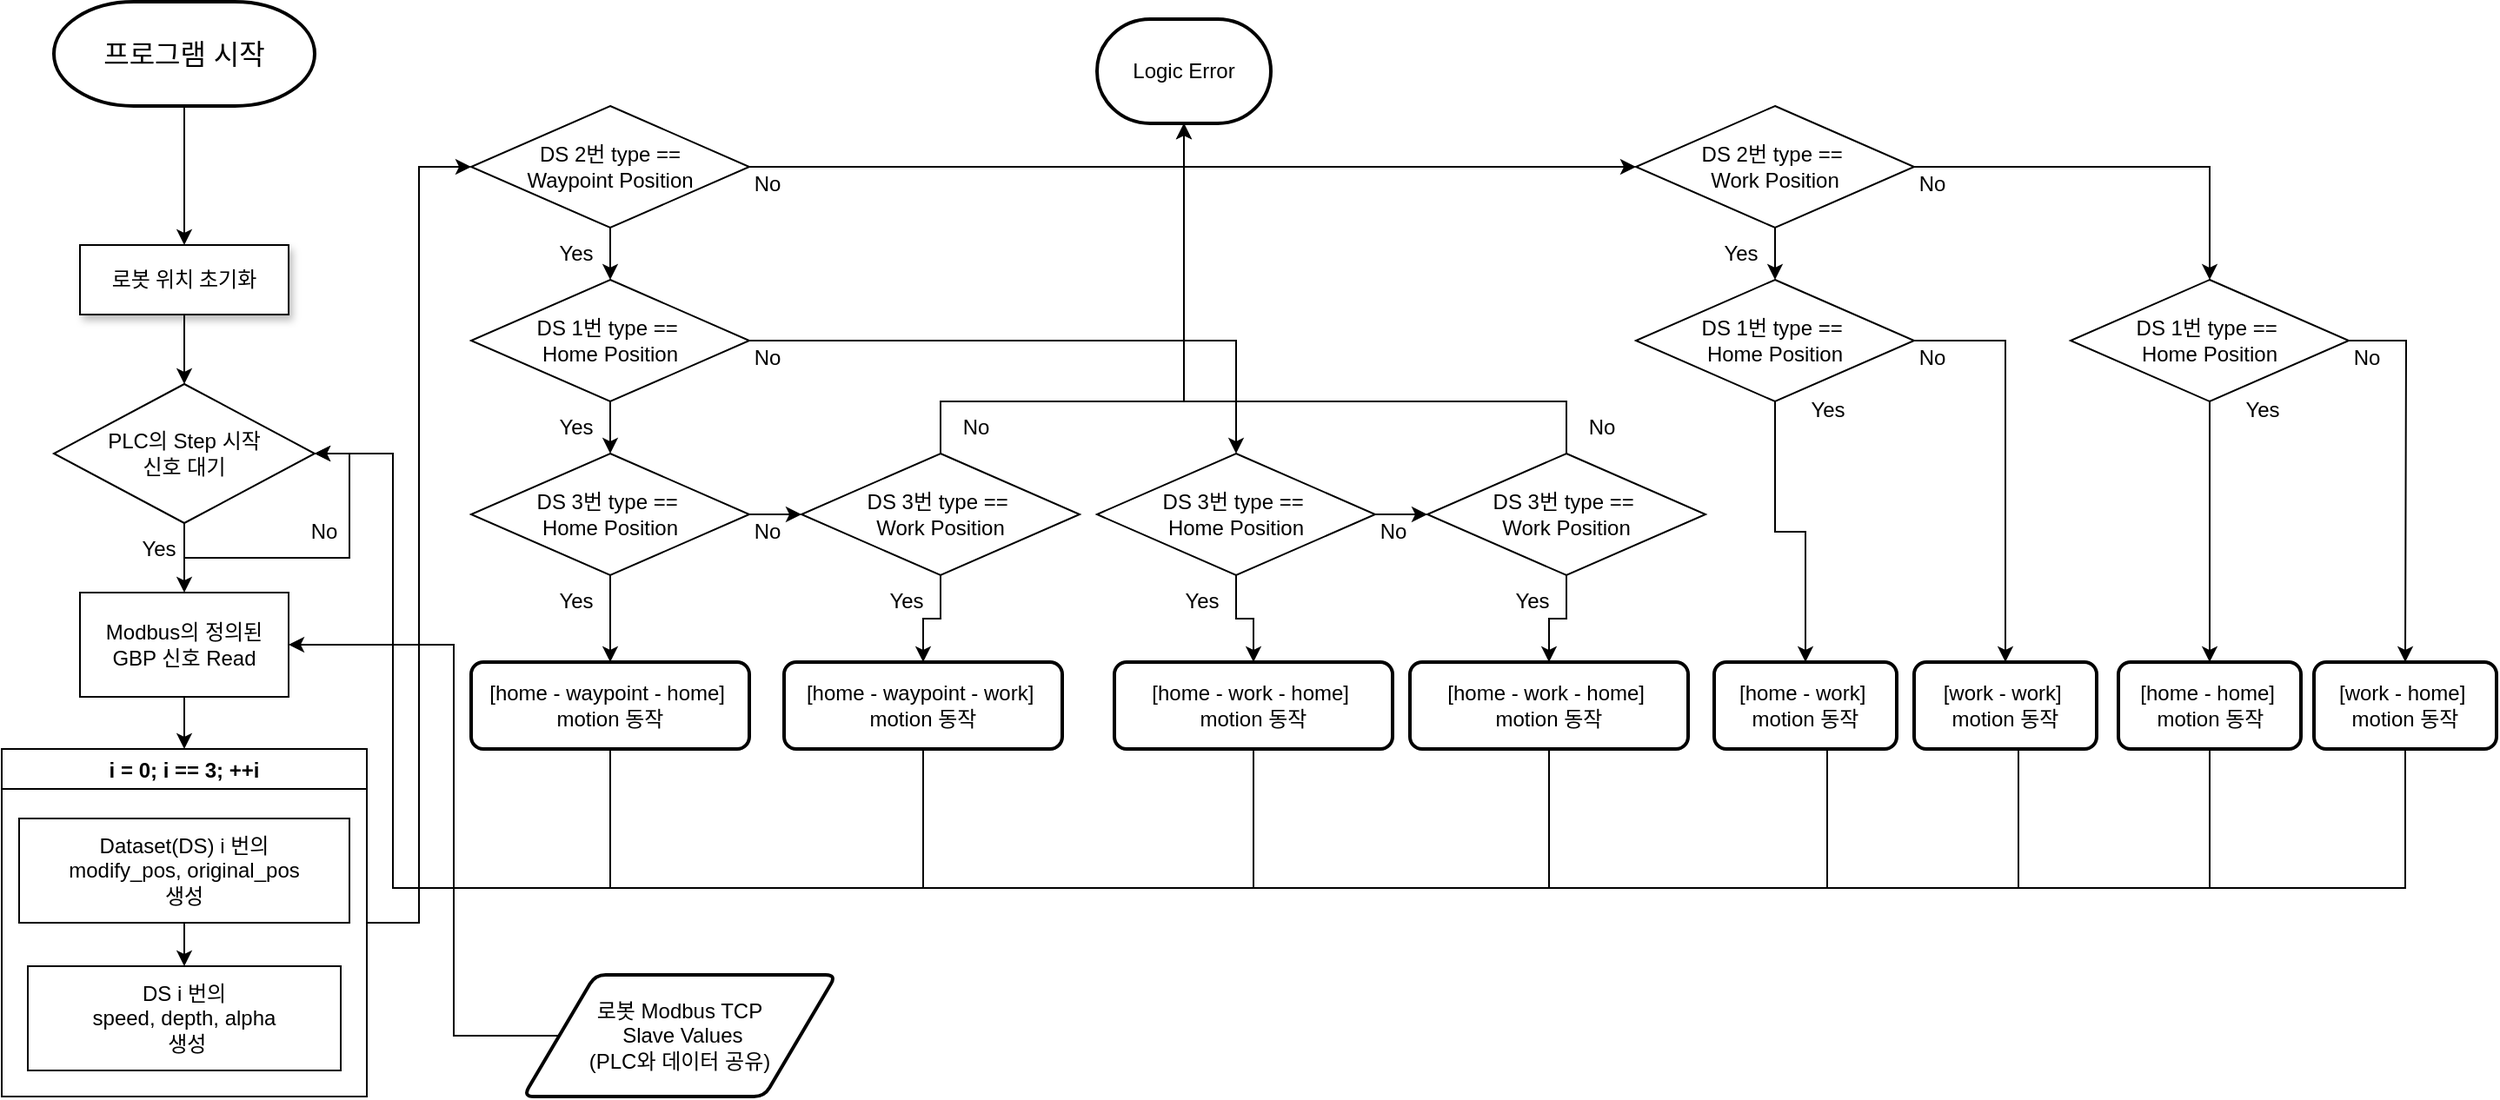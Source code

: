 <mxfile version="21.7.2" type="github">
  <diagram name="Page-1" id="edf60f1a-56cd-e834-aa8a-f176f3a09ee4">
    <mxGraphModel dx="2049" dy="1071" grid="1" gridSize="10" guides="1" tooltips="1" connect="1" arrows="1" fold="1" page="1" pageScale="1" pageWidth="1600" pageHeight="900" background="none" math="0" shadow="0">
      <root>
        <mxCell id="0" />
        <mxCell id="1" parent="0" />
        <mxCell id="Onwb_rKvrAMNe6CG3988-57" style="edgeStyle=orthogonalEdgeStyle;rounded=0;orthogonalLoop=1;jettySize=auto;html=1;exitX=0.5;exitY=1;exitDx=0;exitDy=0;exitPerimeter=0;entryX=0.5;entryY=0;entryDx=0;entryDy=0;" parent="1" source="Onwb_rKvrAMNe6CG3988-2" target="Onwb_rKvrAMNe6CG3988-49" edge="1">
          <mxGeometry relative="1" as="geometry" />
        </mxCell>
        <mxCell id="Onwb_rKvrAMNe6CG3988-2" value="&lt;font style=&quot;font-size: 16px;&quot;&gt;프로그램 시작&lt;/font&gt;" style="strokeWidth=2;html=1;shape=mxgraph.flowchart.terminator;whiteSpace=wrap;" parent="1" vertex="1">
          <mxGeometry x="113" y="135" width="150" height="60" as="geometry" />
        </mxCell>
        <mxCell id="Onwb_rKvrAMNe6CG3988-58" style="edgeStyle=orthogonalEdgeStyle;rounded=0;orthogonalLoop=1;jettySize=auto;html=1;entryX=0.5;entryY=0;entryDx=0;entryDy=0;exitX=0.5;exitY=1;exitDx=0;exitDy=0;" parent="1" source="Onwb_rKvrAMNe6CG3988-49" target="Onwb_rKvrAMNe6CG3988-80" edge="1">
          <mxGeometry relative="1" as="geometry">
            <mxPoint x="290.5" y="345" as="targetPoint" />
          </mxGeometry>
        </mxCell>
        <mxCell id="Onwb_rKvrAMNe6CG3988-49" value="&lt;font style=&quot;font-size: 12px;&quot;&gt;로봇 위치 초기화&lt;/font&gt;" style="whiteSpace=wrap;html=1;rounded=0;shadow=1;labelBackgroundColor=none;strokeWidth=1;fontFamily=Verdana;fontSize=8;align=center;" parent="1" vertex="1">
          <mxGeometry x="128" y="275" width="120" height="40" as="geometry" />
        </mxCell>
        <mxCell id="Onwb_rKvrAMNe6CG3988-86" value="" style="edgeStyle=orthogonalEdgeStyle;rounded=0;orthogonalLoop=1;jettySize=auto;html=1;entryX=0.5;entryY=0;entryDx=0;entryDy=0;" parent="1" source="Onwb_rKvrAMNe6CG3988-77" target="Onwb_rKvrAMNe6CG3988-92" edge="1">
          <mxGeometry relative="1" as="geometry">
            <mxPoint x="613" y="180" as="targetPoint" />
          </mxGeometry>
        </mxCell>
        <mxCell id="Onwb_rKvrAMNe6CG3988-77" value="Modbus의 정의된 GBP 신호 Read" style="whiteSpace=wrap;html=1;" parent="1" vertex="1">
          <mxGeometry x="128" y="475" width="120" height="60" as="geometry" />
        </mxCell>
        <mxCell id="Onwb_rKvrAMNe6CG3988-78" value="" style="edgeStyle=orthogonalEdgeStyle;rounded=0;orthogonalLoop=1;jettySize=auto;html=1;entryX=1;entryY=0.5;entryDx=0;entryDy=0;exitX=0.5;exitY=1;exitDx=0;exitDy=0;" parent="1" source="Onwb_rKvrAMNe6CG3988-80" target="Onwb_rKvrAMNe6CG3988-80" edge="1">
          <mxGeometry relative="1" as="geometry">
            <mxPoint x="188" y="475" as="targetPoint" />
          </mxGeometry>
        </mxCell>
        <mxCell id="Onwb_rKvrAMNe6CG3988-79" style="edgeStyle=orthogonalEdgeStyle;rounded=0;orthogonalLoop=1;jettySize=auto;html=1;entryX=0.5;entryY=0;entryDx=0;entryDy=0;" parent="1" source="Onwb_rKvrAMNe6CG3988-80" target="Onwb_rKvrAMNe6CG3988-77" edge="1">
          <mxGeometry relative="1" as="geometry" />
        </mxCell>
        <mxCell id="Onwb_rKvrAMNe6CG3988-80" value="PLC의 Step 시작 &lt;br&gt;신호 대기" style="rhombus;whiteSpace=wrap;html=1;" parent="1" vertex="1">
          <mxGeometry x="113" y="355" width="150" height="80" as="geometry" />
        </mxCell>
        <mxCell id="Onwb_rKvrAMNe6CG3988-81" value="No" style="text;html=1;align=center;verticalAlign=middle;resizable=0;points=[];autosize=1;strokeColor=none;fillColor=none;" parent="1" vertex="1">
          <mxGeometry x="248" y="425" width="40" height="30" as="geometry" />
        </mxCell>
        <mxCell id="Onwb_rKvrAMNe6CG3988-82" value="Yes" style="text;html=1;align=center;verticalAlign=middle;resizable=0;points=[];autosize=1;strokeColor=none;fillColor=none;" parent="1" vertex="1">
          <mxGeometry x="153" y="435" width="40" height="30" as="geometry" />
        </mxCell>
        <mxCell id="Onwb_rKvrAMNe6CG3988-84" style="edgeStyle=orthogonalEdgeStyle;rounded=0;orthogonalLoop=1;jettySize=auto;html=1;exitX=0;exitY=0.5;exitDx=0;exitDy=0;entryX=1;entryY=0.5;entryDx=0;entryDy=0;" parent="1" source="Onwb_rKvrAMNe6CG3988-87" target="Onwb_rKvrAMNe6CG3988-77" edge="1">
          <mxGeometry relative="1" as="geometry">
            <mxPoint x="40.5" y="235" as="sourcePoint" />
            <mxPoint x="403" y="515" as="targetPoint" />
            <Array as="points">
              <mxPoint x="343" y="730" />
              <mxPoint x="343" y="505" />
            </Array>
          </mxGeometry>
        </mxCell>
        <mxCell id="Onwb_rKvrAMNe6CG3988-87" value="로봇 Modbus TCP&lt;br style=&quot;border-color: var(--border-color);&quot;&gt;&amp;nbsp;Slave Values&lt;br style=&quot;border-color: var(--border-color);&quot;&gt;(PLC와 데이터 공유)" style="shape=parallelogram;html=1;strokeWidth=2;perimeter=parallelogramPerimeter;whiteSpace=wrap;rounded=1;arcSize=12;size=0.23;" parent="1" vertex="1">
          <mxGeometry x="383" y="695" width="180" height="70" as="geometry" />
        </mxCell>
        <mxCell id="Onwb_rKvrAMNe6CG3988-100" value="" style="edgeStyle=orthogonalEdgeStyle;rounded=0;orthogonalLoop=1;jettySize=auto;html=1;entryX=0;entryY=0.5;entryDx=0;entryDy=0;" parent="1" source="Onwb_rKvrAMNe6CG3988-92" target="Onwb_rKvrAMNe6CG3988-99" edge="1">
          <mxGeometry relative="1" as="geometry" />
        </mxCell>
        <mxCell id="Onwb_rKvrAMNe6CG3988-92" value="i = 0; i == 3; ++i" style="swimlane;" parent="1" vertex="1">
          <mxGeometry x="83" y="565" width="210" height="200" as="geometry" />
        </mxCell>
        <mxCell id="Onwb_rKvrAMNe6CG3988-95" value="" style="edgeStyle=orthogonalEdgeStyle;rounded=0;orthogonalLoop=1;jettySize=auto;html=1;" parent="Onwb_rKvrAMNe6CG3988-92" source="Onwb_rKvrAMNe6CG3988-93" target="Onwb_rKvrAMNe6CG3988-94" edge="1">
          <mxGeometry relative="1" as="geometry" />
        </mxCell>
        <mxCell id="Onwb_rKvrAMNe6CG3988-93" value="Dataset(DS) i 번의&lt;br&gt;modify_pos, original_pos &lt;br&gt;생성" style="whiteSpace=wrap;html=1;" parent="Onwb_rKvrAMNe6CG3988-92" vertex="1">
          <mxGeometry x="10" y="40" width="190" height="60" as="geometry" />
        </mxCell>
        <mxCell id="Onwb_rKvrAMNe6CG3988-94" value="DS i 번의&lt;br&gt;speed, depth, alpha&lt;br&gt;&amp;nbsp;생성" style="whiteSpace=wrap;html=1;" parent="Onwb_rKvrAMNe6CG3988-92" vertex="1">
          <mxGeometry x="15" y="125" width="180" height="60" as="geometry" />
        </mxCell>
        <mxCell id="Onwb_rKvrAMNe6CG3988-102" value="" style="edgeStyle=orthogonalEdgeStyle;rounded=0;orthogonalLoop=1;jettySize=auto;html=1;" parent="1" source="Onwb_rKvrAMNe6CG3988-99" target="Onwb_rKvrAMNe6CG3988-101" edge="1">
          <mxGeometry relative="1" as="geometry" />
        </mxCell>
        <mxCell id="Onwb_rKvrAMNe6CG3988-104" value="" style="edgeStyle=orthogonalEdgeStyle;rounded=0;orthogonalLoop=1;jettySize=auto;html=1;" parent="1" source="Onwb_rKvrAMNe6CG3988-99" target="Onwb_rKvrAMNe6CG3988-103" edge="1">
          <mxGeometry relative="1" as="geometry" />
        </mxCell>
        <mxCell id="Onwb_rKvrAMNe6CG3988-99" value="&lt;span style=&quot;font-weight: normal;&quot;&gt;DS 2번 type ==&lt;br&gt;Waypoint Position&lt;br&gt;&lt;/span&gt;" style="rhombus;whiteSpace=wrap;html=1;fontStyle=1;startSize=23;" parent="1" vertex="1">
          <mxGeometry x="353" y="195" width="160" height="70" as="geometry" />
        </mxCell>
        <mxCell id="Onwb_rKvrAMNe6CG3988-106" value="" style="edgeStyle=orthogonalEdgeStyle;rounded=0;orthogonalLoop=1;jettySize=auto;html=1;" parent="1" source="Onwb_rKvrAMNe6CG3988-101" target="Onwb_rKvrAMNe6CG3988-105" edge="1">
          <mxGeometry relative="1" as="geometry" />
        </mxCell>
        <mxCell id="Onwb_rKvrAMNe6CG3988-111" value="" style="edgeStyle=orthogonalEdgeStyle;rounded=0;orthogonalLoop=1;jettySize=auto;html=1;" parent="1" source="Onwb_rKvrAMNe6CG3988-101" target="Onwb_rKvrAMNe6CG3988-110" edge="1">
          <mxGeometry relative="1" as="geometry" />
        </mxCell>
        <mxCell id="Onwb_rKvrAMNe6CG3988-101" value="&lt;span style=&quot;font-weight: normal;&quot;&gt;DS 1번 type ==&amp;nbsp;&lt;br&gt;Home Position&lt;br&gt;&lt;/span&gt;" style="rhombus;whiteSpace=wrap;html=1;fontStyle=1;startSize=23;" parent="1" vertex="1">
          <mxGeometry x="353" y="295" width="160" height="70" as="geometry" />
        </mxCell>
        <mxCell id="Onwb_rKvrAMNe6CG3988-143" style="edgeStyle=orthogonalEdgeStyle;rounded=0;orthogonalLoop=1;jettySize=auto;html=1;entryX=0.5;entryY=0;entryDx=0;entryDy=0;" parent="1" source="Onwb_rKvrAMNe6CG3988-103" target="Onwb_rKvrAMNe6CG3988-142" edge="1">
          <mxGeometry relative="1" as="geometry" />
        </mxCell>
        <mxCell id="Onwb_rKvrAMNe6CG3988-151" style="edgeStyle=orthogonalEdgeStyle;rounded=0;orthogonalLoop=1;jettySize=auto;html=1;entryX=0.5;entryY=0;entryDx=0;entryDy=0;" parent="1" source="Onwb_rKvrAMNe6CG3988-103" target="Onwb_rKvrAMNe6CG3988-153" edge="1">
          <mxGeometry relative="1" as="geometry">
            <mxPoint x="1433" y="295" as="targetPoint" />
          </mxGeometry>
        </mxCell>
        <mxCell id="Onwb_rKvrAMNe6CG3988-103" value="&lt;span style=&quot;font-weight: normal;&quot;&gt;DS 2번 type ==&amp;nbsp;&lt;br&gt;Work Position&lt;br&gt;&lt;/span&gt;" style="rhombus;whiteSpace=wrap;html=1;fontStyle=1;startSize=23;" parent="1" vertex="1">
          <mxGeometry x="1023" y="195" width="160" height="70" as="geometry" />
        </mxCell>
        <mxCell id="Onwb_rKvrAMNe6CG3988-108" value="" style="edgeStyle=orthogonalEdgeStyle;rounded=0;orthogonalLoop=1;jettySize=auto;html=1;entryX=0.5;entryY=0;entryDx=0;entryDy=0;" parent="1" source="Onwb_rKvrAMNe6CG3988-105" target="Onwb_rKvrAMNe6CG3988-109" edge="1">
          <mxGeometry relative="1" as="geometry">
            <mxPoint x="433" y="500" as="targetPoint" />
          </mxGeometry>
        </mxCell>
        <mxCell id="Onwb_rKvrAMNe6CG3988-113" value="" style="edgeStyle=orthogonalEdgeStyle;rounded=0;orthogonalLoop=1;jettySize=auto;html=1;" parent="1" source="Onwb_rKvrAMNe6CG3988-105" target="Onwb_rKvrAMNe6CG3988-112" edge="1">
          <mxGeometry relative="1" as="geometry" />
        </mxCell>
        <mxCell id="Onwb_rKvrAMNe6CG3988-105" value="&lt;span style=&quot;font-weight: normal;&quot;&gt;DS 3번 type ==&amp;nbsp;&lt;br&gt;Home Position&lt;br&gt;&lt;/span&gt;" style="rhombus;whiteSpace=wrap;html=1;fontStyle=1;startSize=23;" parent="1" vertex="1">
          <mxGeometry x="353" y="395" width="160" height="70" as="geometry" />
        </mxCell>
        <mxCell id="Onwb_rKvrAMNe6CG3988-163" style="edgeStyle=orthogonalEdgeStyle;rounded=0;orthogonalLoop=1;jettySize=auto;html=1;entryX=1;entryY=0.5;entryDx=0;entryDy=0;exitX=0.5;exitY=1;exitDx=0;exitDy=0;" parent="1" source="Onwb_rKvrAMNe6CG3988-109" target="Onwb_rKvrAMNe6CG3988-80" edge="1">
          <mxGeometry relative="1" as="geometry">
            <Array as="points">
              <mxPoint x="433" y="645" />
              <mxPoint x="308" y="645" />
              <mxPoint x="308" y="395" />
            </Array>
          </mxGeometry>
        </mxCell>
        <mxCell id="Onwb_rKvrAMNe6CG3988-109" value="[home - waypoint - home]&amp;nbsp;&lt;br style=&quot;border-color: var(--border-color);&quot;&gt;motion 동작" style="rounded=1;whiteSpace=wrap;html=1;absoluteArcSize=1;arcSize=14;strokeWidth=2;" parent="1" vertex="1">
          <mxGeometry x="353" y="515" width="160" height="50" as="geometry" />
        </mxCell>
        <mxCell id="Onwb_rKvrAMNe6CG3988-127" style="edgeStyle=orthogonalEdgeStyle;rounded=0;orthogonalLoop=1;jettySize=auto;html=1;exitX=1;exitY=0.5;exitDx=0;exitDy=0;entryX=0;entryY=0.5;entryDx=0;entryDy=0;" parent="1" source="Onwb_rKvrAMNe6CG3988-110" target="Onwb_rKvrAMNe6CG3988-133" edge="1">
          <mxGeometry relative="1" as="geometry">
            <mxPoint x="955" y="485" as="targetPoint" />
          </mxGeometry>
        </mxCell>
        <mxCell id="Onwb_rKvrAMNe6CG3988-129" style="edgeStyle=orthogonalEdgeStyle;rounded=0;orthogonalLoop=1;jettySize=auto;html=1;" parent="1" source="Onwb_rKvrAMNe6CG3988-110" target="Onwb_rKvrAMNe6CG3988-128" edge="1">
          <mxGeometry relative="1" as="geometry" />
        </mxCell>
        <mxCell id="Onwb_rKvrAMNe6CG3988-110" value="&lt;span style=&quot;font-weight: normal;&quot;&gt;DS 3번 type ==&amp;nbsp;&lt;br&gt;Home Position&lt;br&gt;&lt;/span&gt;" style="rhombus;whiteSpace=wrap;html=1;fontStyle=1;startSize=23;" parent="1" vertex="1">
          <mxGeometry x="713" y="395" width="160" height="70" as="geometry" />
        </mxCell>
        <mxCell id="Onwb_rKvrAMNe6CG3988-115" value="" style="edgeStyle=orthogonalEdgeStyle;rounded=0;orthogonalLoop=1;jettySize=auto;html=1;entryX=0.5;entryY=0;entryDx=0;entryDy=0;" parent="1" source="Onwb_rKvrAMNe6CG3988-112" target="Onwb_rKvrAMNe6CG3988-116" edge="1">
          <mxGeometry relative="1" as="geometry">
            <mxPoint x="623" y="550" as="targetPoint" />
          </mxGeometry>
        </mxCell>
        <mxCell id="Onwb_rKvrAMNe6CG3988-165" style="edgeStyle=orthogonalEdgeStyle;rounded=0;orthogonalLoop=1;jettySize=auto;html=1;exitX=0.5;exitY=0;exitDx=0;exitDy=0;entryX=0.5;entryY=1;entryDx=0;entryDy=0;entryPerimeter=0;" parent="1" source="Onwb_rKvrAMNe6CG3988-112" target="Onwb_rKvrAMNe6CG3988-138" edge="1">
          <mxGeometry relative="1" as="geometry">
            <Array as="points">
              <mxPoint x="623" y="365" />
              <mxPoint x="763" y="365" />
            </Array>
          </mxGeometry>
        </mxCell>
        <mxCell id="Onwb_rKvrAMNe6CG3988-112" value="&lt;span style=&quot;font-weight: normal;&quot;&gt;DS 3번 type ==&amp;nbsp;&lt;br&gt;Work Position&lt;br&gt;&lt;/span&gt;" style="rhombus;whiteSpace=wrap;html=1;fontStyle=1;startSize=23;" parent="1" vertex="1">
          <mxGeometry x="543" y="395" width="160" height="70" as="geometry" />
        </mxCell>
        <mxCell id="Onwb_rKvrAMNe6CG3988-180" style="edgeStyle=orthogonalEdgeStyle;rounded=0;orthogonalLoop=1;jettySize=auto;html=1;endArrow=none;endFill=0;" parent="1" source="Onwb_rKvrAMNe6CG3988-116" edge="1">
          <mxGeometry relative="1" as="geometry">
            <mxPoint x="433" y="645" as="targetPoint" />
            <Array as="points">
              <mxPoint x="613" y="645" />
            </Array>
          </mxGeometry>
        </mxCell>
        <mxCell id="Onwb_rKvrAMNe6CG3988-116" value="[home - waypoint - work]&amp;nbsp;&lt;br style=&quot;border-color: var(--border-color);&quot;&gt;motion 동작" style="rounded=1;whiteSpace=wrap;html=1;absoluteArcSize=1;arcSize=14;strokeWidth=2;" parent="1" vertex="1">
          <mxGeometry x="533" y="515" width="160" height="50" as="geometry" />
        </mxCell>
        <mxCell id="Onwb_rKvrAMNe6CG3988-117" value="Yes" style="text;html=1;align=center;verticalAlign=middle;resizable=0;points=[];autosize=1;strokeColor=none;fillColor=none;" parent="1" vertex="1">
          <mxGeometry x="393" y="265" width="40" height="30" as="geometry" />
        </mxCell>
        <mxCell id="Onwb_rKvrAMNe6CG3988-118" value="Yes" style="text;html=1;align=center;verticalAlign=middle;resizable=0;points=[];autosize=1;strokeColor=none;fillColor=none;" parent="1" vertex="1">
          <mxGeometry x="393" y="365" width="40" height="30" as="geometry" />
        </mxCell>
        <mxCell id="Onwb_rKvrAMNe6CG3988-119" value="Yes" style="text;html=1;align=center;verticalAlign=middle;resizable=0;points=[];autosize=1;strokeColor=none;fillColor=none;" parent="1" vertex="1">
          <mxGeometry x="393" y="465" width="40" height="30" as="geometry" />
        </mxCell>
        <mxCell id="Onwb_rKvrAMNe6CG3988-120" value="No" style="text;html=1;align=center;verticalAlign=middle;resizable=0;points=[];autosize=1;strokeColor=none;fillColor=none;" parent="1" vertex="1">
          <mxGeometry x="503" y="425" width="40" height="30" as="geometry" />
        </mxCell>
        <mxCell id="Onwb_rKvrAMNe6CG3988-121" value="No" style="text;html=1;align=center;verticalAlign=middle;resizable=0;points=[];autosize=1;strokeColor=none;fillColor=none;" parent="1" vertex="1">
          <mxGeometry x="503" y="225" width="40" height="30" as="geometry" />
        </mxCell>
        <mxCell id="Onwb_rKvrAMNe6CG3988-122" value="No" style="text;html=1;align=center;verticalAlign=middle;resizable=0;points=[];autosize=1;strokeColor=none;fillColor=none;" parent="1" vertex="1">
          <mxGeometry x="503" y="325" width="40" height="30" as="geometry" />
        </mxCell>
        <mxCell id="Onwb_rKvrAMNe6CG3988-123" value="No" style="text;html=1;align=center;verticalAlign=middle;resizable=0;points=[];autosize=1;strokeColor=none;fillColor=none;" parent="1" vertex="1">
          <mxGeometry x="623" y="365" width="40" height="30" as="geometry" />
        </mxCell>
        <mxCell id="Onwb_rKvrAMNe6CG3988-124" value="Yes" style="text;html=1;align=center;verticalAlign=middle;resizable=0;points=[];autosize=1;strokeColor=none;fillColor=none;" parent="1" vertex="1">
          <mxGeometry x="583" y="465" width="40" height="30" as="geometry" />
        </mxCell>
        <mxCell id="Onwb_rKvrAMNe6CG3988-128" value="[home - work - home]&amp;nbsp;&lt;br style=&quot;border-color: var(--border-color);&quot;&gt;motion 동작" style="rounded=1;whiteSpace=wrap;html=1;absoluteArcSize=1;arcSize=14;strokeWidth=2;" parent="1" vertex="1">
          <mxGeometry x="723" y="515" width="160" height="50" as="geometry" />
        </mxCell>
        <mxCell id="Onwb_rKvrAMNe6CG3988-130" value="Yes" style="text;html=1;align=center;verticalAlign=middle;resizable=0;points=[];autosize=1;strokeColor=none;fillColor=none;" parent="1" vertex="1">
          <mxGeometry x="753" y="465" width="40" height="30" as="geometry" />
        </mxCell>
        <mxCell id="Onwb_rKvrAMNe6CG3988-131" value="[home - work - home]&amp;nbsp;&lt;br style=&quot;border-color: var(--border-color);&quot;&gt;motion 동작" style="rounded=1;whiteSpace=wrap;html=1;absoluteArcSize=1;arcSize=14;strokeWidth=2;" parent="1" vertex="1">
          <mxGeometry x="893" y="515" width="160" height="50" as="geometry" />
        </mxCell>
        <mxCell id="Onwb_rKvrAMNe6CG3988-132" value="No" style="text;html=1;align=center;verticalAlign=middle;resizable=0;points=[];autosize=1;strokeColor=none;fillColor=none;" parent="1" vertex="1">
          <mxGeometry x="863" y="425" width="40" height="30" as="geometry" />
        </mxCell>
        <mxCell id="Onwb_rKvrAMNe6CG3988-134" style="edgeStyle=orthogonalEdgeStyle;rounded=0;orthogonalLoop=1;jettySize=auto;html=1;entryX=0.5;entryY=0;entryDx=0;entryDy=0;" parent="1" source="Onwb_rKvrAMNe6CG3988-133" target="Onwb_rKvrAMNe6CG3988-131" edge="1">
          <mxGeometry relative="1" as="geometry" />
        </mxCell>
        <mxCell id="Onwb_rKvrAMNe6CG3988-164" style="edgeStyle=orthogonalEdgeStyle;rounded=0;orthogonalLoop=1;jettySize=auto;html=1;entryX=0.5;entryY=1;entryDx=0;entryDy=0;entryPerimeter=0;exitX=0.5;exitY=0;exitDx=0;exitDy=0;" parent="1" source="Onwb_rKvrAMNe6CG3988-133" target="Onwb_rKvrAMNe6CG3988-138" edge="1">
          <mxGeometry relative="1" as="geometry">
            <Array as="points">
              <mxPoint x="983" y="365" />
              <mxPoint x="763" y="365" />
            </Array>
          </mxGeometry>
        </mxCell>
        <mxCell id="Onwb_rKvrAMNe6CG3988-133" value="&lt;span style=&quot;font-weight: normal;&quot;&gt;DS 3번 type ==&amp;nbsp;&lt;br&gt;Work Position&lt;br&gt;&lt;/span&gt;" style="rhombus;whiteSpace=wrap;html=1;fontStyle=1;startSize=23;" parent="1" vertex="1">
          <mxGeometry x="903" y="395" width="160" height="70" as="geometry" />
        </mxCell>
        <mxCell id="Onwb_rKvrAMNe6CG3988-135" value="Yes" style="text;html=1;align=center;verticalAlign=middle;resizable=0;points=[];autosize=1;strokeColor=none;fillColor=none;" parent="1" vertex="1">
          <mxGeometry x="943" y="465" width="40" height="30" as="geometry" />
        </mxCell>
        <mxCell id="Onwb_rKvrAMNe6CG3988-138" value="Logic Error" style="strokeWidth=2;html=1;shape=mxgraph.flowchart.terminator;whiteSpace=wrap;" parent="1" vertex="1">
          <mxGeometry x="713" y="145" width="100" height="60" as="geometry" />
        </mxCell>
        <mxCell id="Onwb_rKvrAMNe6CG3988-139" value="No" style="text;html=1;align=center;verticalAlign=middle;resizable=0;points=[];autosize=1;strokeColor=none;fillColor=none;" parent="1" vertex="1">
          <mxGeometry x="983" y="365" width="40" height="30" as="geometry" />
        </mxCell>
        <mxCell id="Onwb_rKvrAMNe6CG3988-146" style="edgeStyle=orthogonalEdgeStyle;rounded=0;orthogonalLoop=1;jettySize=auto;html=1;entryX=0.5;entryY=0;entryDx=0;entryDy=0;" parent="1" source="Onwb_rKvrAMNe6CG3988-142" target="Onwb_rKvrAMNe6CG3988-145" edge="1">
          <mxGeometry relative="1" as="geometry" />
        </mxCell>
        <mxCell id="Onwb_rKvrAMNe6CG3988-148" style="edgeStyle=orthogonalEdgeStyle;rounded=0;orthogonalLoop=1;jettySize=auto;html=1;exitX=1;exitY=0.5;exitDx=0;exitDy=0;" parent="1" source="Onwb_rKvrAMNe6CG3988-142" target="Onwb_rKvrAMNe6CG3988-149" edge="1">
          <mxGeometry relative="1" as="geometry">
            <mxPoint x="1263" y="465" as="targetPoint" />
          </mxGeometry>
        </mxCell>
        <mxCell id="Onwb_rKvrAMNe6CG3988-142" value="&lt;span style=&quot;font-weight: normal;&quot;&gt;DS 1번 type ==&amp;nbsp;&lt;br&gt;Home Position&lt;br&gt;&lt;/span&gt;" style="rhombus;whiteSpace=wrap;html=1;fontStyle=1;startSize=23;" parent="1" vertex="1">
          <mxGeometry x="1023" y="295" width="160" height="70" as="geometry" />
        </mxCell>
        <mxCell id="Onwb_rKvrAMNe6CG3988-144" value="Yes" style="text;html=1;align=center;verticalAlign=middle;resizable=0;points=[];autosize=1;strokeColor=none;fillColor=none;" parent="1" vertex="1">
          <mxGeometry x="1063" y="265" width="40" height="30" as="geometry" />
        </mxCell>
        <mxCell id="Onwb_rKvrAMNe6CG3988-145" value="[home - work]&amp;nbsp;&lt;br style=&quot;border-color: var(--border-color);&quot;&gt;motion 동작" style="rounded=1;whiteSpace=wrap;html=1;absoluteArcSize=1;arcSize=14;strokeWidth=2;" parent="1" vertex="1">
          <mxGeometry x="1068" y="515" width="105" height="50" as="geometry" />
        </mxCell>
        <mxCell id="Onwb_rKvrAMNe6CG3988-147" value="Yes" style="text;html=1;align=center;verticalAlign=middle;resizable=0;points=[];autosize=1;strokeColor=none;fillColor=none;" parent="1" vertex="1">
          <mxGeometry x="1113" y="355" width="40" height="30" as="geometry" />
        </mxCell>
        <mxCell id="Onwb_rKvrAMNe6CG3988-149" value="[work - work]&amp;nbsp;&lt;br style=&quot;border-color: var(--border-color);&quot;&gt;motion 동작" style="rounded=1;whiteSpace=wrap;html=1;absoluteArcSize=1;arcSize=14;strokeWidth=2;" parent="1" vertex="1">
          <mxGeometry x="1183" y="515" width="105" height="50" as="geometry" />
        </mxCell>
        <mxCell id="Onwb_rKvrAMNe6CG3988-150" value="No" style="text;html=1;align=center;verticalAlign=middle;resizable=0;points=[];autosize=1;strokeColor=none;fillColor=none;" parent="1" vertex="1">
          <mxGeometry x="1173" y="325" width="40" height="30" as="geometry" />
        </mxCell>
        <mxCell id="Onwb_rKvrAMNe6CG3988-152" value="No" style="text;html=1;align=center;verticalAlign=middle;resizable=0;points=[];autosize=1;strokeColor=none;fillColor=none;" parent="1" vertex="1">
          <mxGeometry x="1173" y="225" width="40" height="30" as="geometry" />
        </mxCell>
        <mxCell id="Onwb_rKvrAMNe6CG3988-155" style="edgeStyle=orthogonalEdgeStyle;rounded=0;orthogonalLoop=1;jettySize=auto;html=1;entryX=0.5;entryY=0;entryDx=0;entryDy=0;" parent="1" source="Onwb_rKvrAMNe6CG3988-153" target="Onwb_rKvrAMNe6CG3988-154" edge="1">
          <mxGeometry relative="1" as="geometry" />
        </mxCell>
        <mxCell id="Onwb_rKvrAMNe6CG3988-157" style="edgeStyle=orthogonalEdgeStyle;rounded=0;orthogonalLoop=1;jettySize=auto;html=1;exitX=1;exitY=0.5;exitDx=0;exitDy=0;entryX=0.5;entryY=0;entryDx=0;entryDy=0;" parent="1" source="Onwb_rKvrAMNe6CG3988-153" edge="1">
          <mxGeometry relative="1" as="geometry">
            <mxPoint x="1465.5" y="515" as="targetPoint" />
          </mxGeometry>
        </mxCell>
        <mxCell id="Onwb_rKvrAMNe6CG3988-153" value="&lt;span style=&quot;font-weight: normal;&quot;&gt;DS 1번 type ==&amp;nbsp;&lt;br&gt;Home Position&lt;br&gt;&lt;/span&gt;" style="rhombus;whiteSpace=wrap;html=1;fontStyle=1;startSize=23;" parent="1" vertex="1">
          <mxGeometry x="1273" y="295" width="160" height="70" as="geometry" />
        </mxCell>
        <mxCell id="Onwb_rKvrAMNe6CG3988-154" value="[home - home]&amp;nbsp;&lt;br style=&quot;border-color: var(--border-color);&quot;&gt;motion 동작" style="rounded=1;whiteSpace=wrap;html=1;absoluteArcSize=1;arcSize=14;strokeWidth=2;" parent="1" vertex="1">
          <mxGeometry x="1300.5" y="515" width="105" height="50" as="geometry" />
        </mxCell>
        <mxCell id="Onwb_rKvrAMNe6CG3988-156" value="Yes" style="text;html=1;align=center;verticalAlign=middle;resizable=0;points=[];autosize=1;strokeColor=none;fillColor=none;" parent="1" vertex="1">
          <mxGeometry x="1363" y="355" width="40" height="30" as="geometry" />
        </mxCell>
        <mxCell id="Onwb_rKvrAMNe6CG3988-158" value="No" style="text;html=1;align=center;verticalAlign=middle;resizable=0;points=[];autosize=1;strokeColor=none;fillColor=none;" parent="1" vertex="1">
          <mxGeometry x="1423" y="325" width="40" height="30" as="geometry" />
        </mxCell>
        <mxCell id="Onwb_rKvrAMNe6CG3988-159" value="[work - home]&amp;nbsp;&lt;br style=&quot;border-color: var(--border-color);&quot;&gt;motion 동작" style="rounded=1;whiteSpace=wrap;html=1;absoluteArcSize=1;arcSize=14;strokeWidth=2;" parent="1" vertex="1">
          <mxGeometry x="1413" y="515" width="105" height="50" as="geometry" />
        </mxCell>
        <mxCell id="Onwb_rKvrAMNe6CG3988-181" style="edgeStyle=orthogonalEdgeStyle;rounded=0;orthogonalLoop=1;jettySize=auto;html=1;endArrow=none;endFill=0;exitX=0.5;exitY=1;exitDx=0;exitDy=0;" parent="1" source="Onwb_rKvrAMNe6CG3988-128" edge="1">
          <mxGeometry relative="1" as="geometry">
            <mxPoint x="433" y="645" as="targetPoint" />
            <mxPoint x="743" y="595" as="sourcePoint" />
            <Array as="points">
              <mxPoint x="803" y="645" />
            </Array>
          </mxGeometry>
        </mxCell>
        <mxCell id="Onwb_rKvrAMNe6CG3988-182" style="edgeStyle=orthogonalEdgeStyle;rounded=0;orthogonalLoop=1;jettySize=auto;html=1;endArrow=none;endFill=0;exitX=0.5;exitY=1;exitDx=0;exitDy=0;" parent="1" source="Onwb_rKvrAMNe6CG3988-131" edge="1">
          <mxGeometry relative="1" as="geometry">
            <mxPoint x="433" y="645" as="targetPoint" />
            <mxPoint x="1143" y="565" as="sourcePoint" />
            <Array as="points">
              <mxPoint x="973" y="645" />
            </Array>
          </mxGeometry>
        </mxCell>
        <mxCell id="Onwb_rKvrAMNe6CG3988-183" style="edgeStyle=orthogonalEdgeStyle;rounded=0;orthogonalLoop=1;jettySize=auto;html=1;endArrow=none;endFill=0;exitX=0.5;exitY=1;exitDx=0;exitDy=0;" parent="1" source="Onwb_rKvrAMNe6CG3988-145" edge="1">
          <mxGeometry relative="1" as="geometry">
            <mxPoint x="983" y="645" as="targetPoint" />
            <mxPoint x="1153" y="565" as="sourcePoint" />
            <Array as="points">
              <mxPoint x="1133" y="565" />
              <mxPoint x="1133" y="645" />
            </Array>
          </mxGeometry>
        </mxCell>
        <mxCell id="Onwb_rKvrAMNe6CG3988-184" style="edgeStyle=orthogonalEdgeStyle;rounded=0;orthogonalLoop=1;jettySize=auto;html=1;endArrow=none;endFill=0;exitX=0.5;exitY=1;exitDx=0;exitDy=0;" parent="1" source="Onwb_rKvrAMNe6CG3988-149" edge="1">
          <mxGeometry relative="1" as="geometry">
            <mxPoint x="433" y="645" as="targetPoint" />
            <mxPoint x="1153" y="565" as="sourcePoint" />
            <Array as="points">
              <mxPoint x="1243" y="565" />
              <mxPoint x="1243" y="645" />
            </Array>
          </mxGeometry>
        </mxCell>
        <mxCell id="Onwb_rKvrAMNe6CG3988-185" style="edgeStyle=orthogonalEdgeStyle;rounded=0;orthogonalLoop=1;jettySize=auto;html=1;endArrow=none;endFill=0;exitX=0.5;exitY=1;exitDx=0;exitDy=0;" parent="1" source="Onwb_rKvrAMNe6CG3988-154" edge="1">
          <mxGeometry relative="1" as="geometry">
            <mxPoint x="433" y="645" as="targetPoint" />
            <mxPoint x="1366" y="565" as="sourcePoint" />
            <Array as="points">
              <mxPoint x="1353" y="645" />
            </Array>
          </mxGeometry>
        </mxCell>
        <mxCell id="Onwb_rKvrAMNe6CG3988-186" style="edgeStyle=orthogonalEdgeStyle;rounded=0;orthogonalLoop=1;jettySize=auto;html=1;endArrow=none;endFill=0;exitX=0.5;exitY=1;exitDx=0;exitDy=0;" parent="1" edge="1">
          <mxGeometry relative="1" as="geometry">
            <mxPoint x="433" y="645" as="targetPoint" />
            <mxPoint x="1465.5" y="565" as="sourcePoint" />
            <Array as="points">
              <mxPoint x="1465" y="645" />
            </Array>
          </mxGeometry>
        </mxCell>
      </root>
    </mxGraphModel>
  </diagram>
</mxfile>
